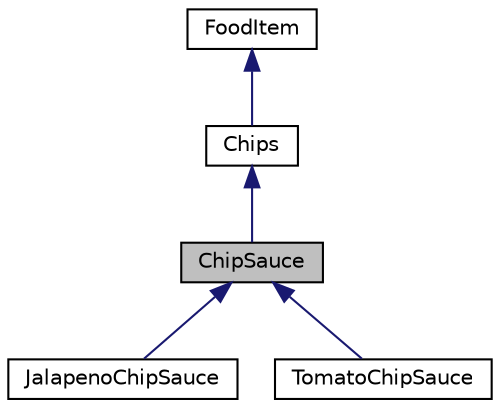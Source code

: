 digraph "ChipSauce"
{
 // LATEX_PDF_SIZE
  edge [fontname="Helvetica",fontsize="10",labelfontname="Helvetica",labelfontsize="10"];
  node [fontname="Helvetica",fontsize="10",shape=record];
  Node1 [label="ChipSauce",height=0.2,width=0.4,color="black", fillcolor="grey75", style="filled", fontcolor="black",tooltip="Represents a type of sauce for chips."];
  Node2 -> Node1 [dir="back",color="midnightblue",fontsize="10",style="solid",fontname="Helvetica"];
  Node2 [label="Chips",height=0.2,width=0.4,color="black", fillcolor="white", style="filled",URL="$classChips.html",tooltip="Represents a type of food item: chips."];
  Node3 -> Node2 [dir="back",color="midnightblue",fontsize="10",style="solid",fontname="Helvetica"];
  Node3 [label="FoodItem",height=0.2,width=0.4,color="black", fillcolor="white", style="filled",URL="$classFoodItem.html",tooltip="Represents a food item that can be cooked."];
  Node1 -> Node4 [dir="back",color="midnightblue",fontsize="10",style="solid",fontname="Helvetica"];
  Node4 [label="JalapenoChipSauce",height=0.2,width=0.4,color="black", fillcolor="white", style="filled",URL="$classJalapenoChipSauce.html",tooltip="Represents a type of sauce for chips: jalapeno-based sauce."];
  Node1 -> Node5 [dir="back",color="midnightblue",fontsize="10",style="solid",fontname="Helvetica"];
  Node5 [label="TomatoChipSauce",height=0.2,width=0.4,color="black", fillcolor="white", style="filled",URL="$classTomatoChipSauce.html",tooltip="Represents a type of sauce for chips: tomato-based sauce."];
}
